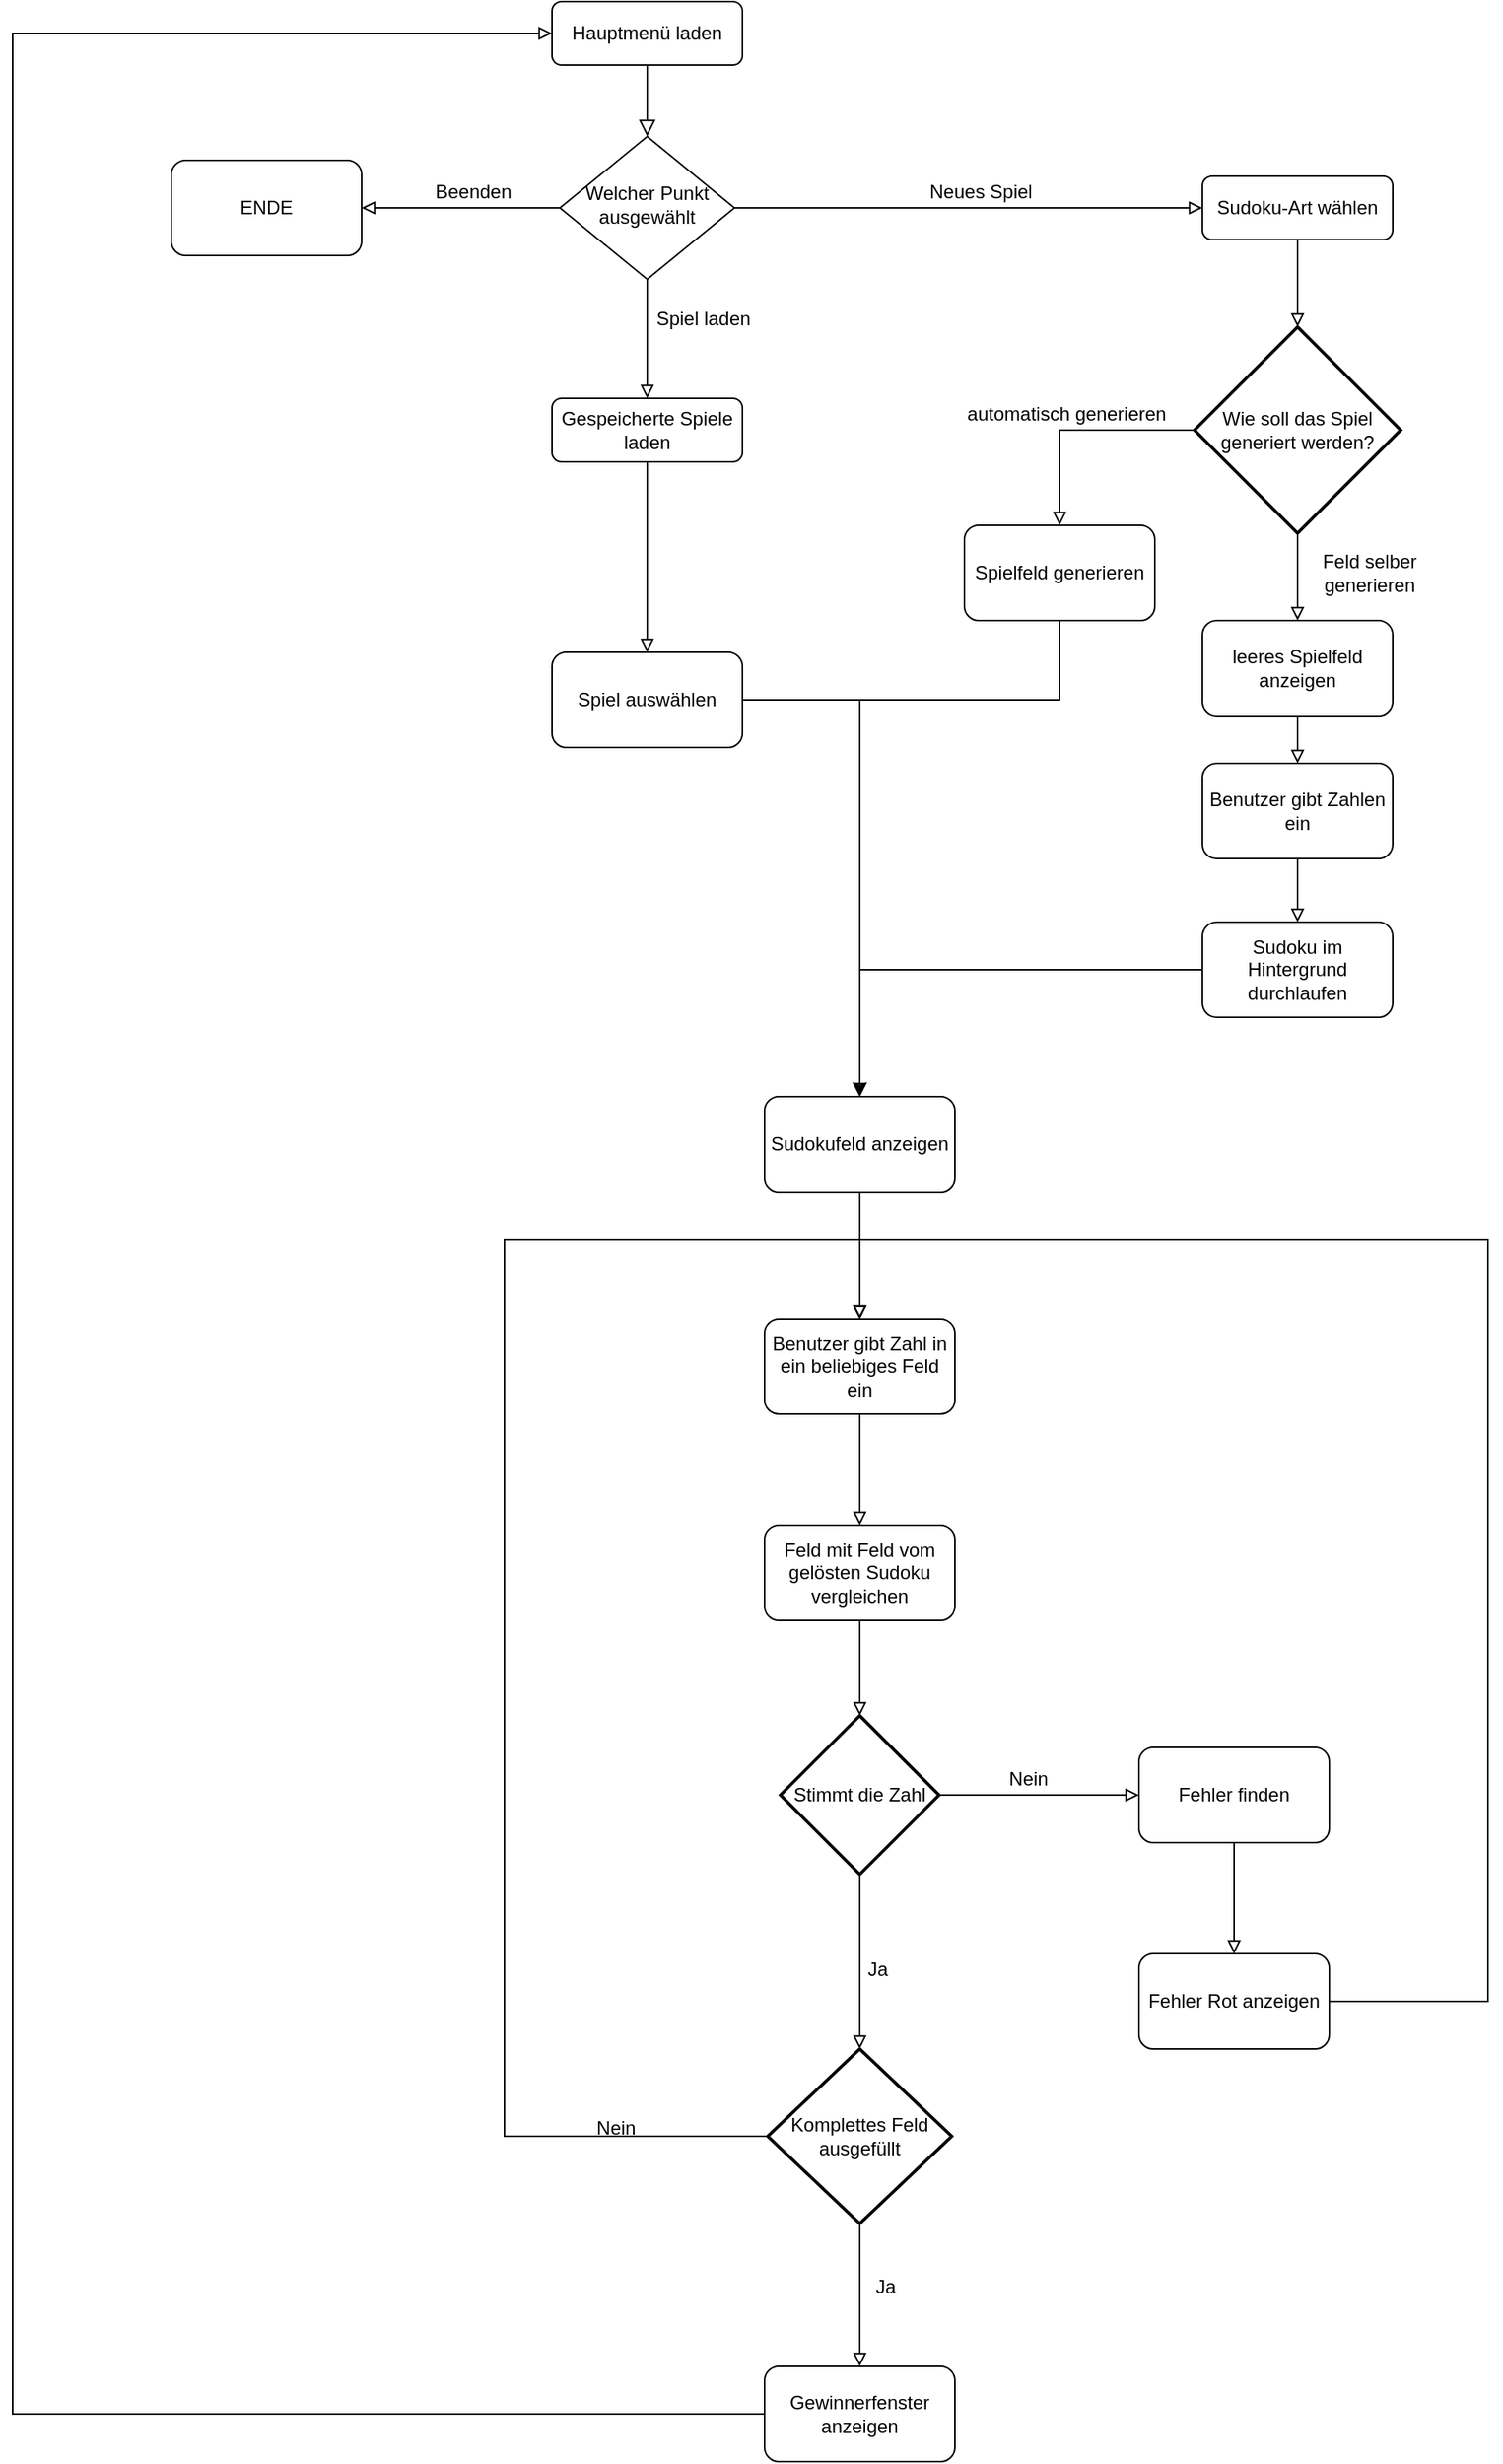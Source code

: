 <mxfile version="14.5.3" type="device"><diagram id="C5RBs43oDa-KdzZeNtuy" name="Page-1"><mxGraphModel dx="2274" dy="655" grid="1" gridSize="10" guides="1" tooltips="1" connect="1" arrows="1" fold="1" page="1" pageScale="1" pageWidth="827" pageHeight="1169" math="0" shadow="0"><root><mxCell id="WIyWlLk6GJQsqaUBKTNV-0"/><mxCell id="WIyWlLk6GJQsqaUBKTNV-1" parent="WIyWlLk6GJQsqaUBKTNV-0"/><mxCell id="WIyWlLk6GJQsqaUBKTNV-2" value="" style="rounded=0;html=1;jettySize=auto;orthogonalLoop=1;fontSize=11;endArrow=block;endFill=0;endSize=8;strokeWidth=1;shadow=0;labelBackgroundColor=none;edgeStyle=orthogonalEdgeStyle;" parent="WIyWlLk6GJQsqaUBKTNV-1" source="WIyWlLk6GJQsqaUBKTNV-3" target="WIyWlLk6GJQsqaUBKTNV-6" edge="1"><mxGeometry relative="1" as="geometry"/></mxCell><mxCell id="WIyWlLk6GJQsqaUBKTNV-3" value="Hauptmenü laden" style="rounded=1;whiteSpace=wrap;html=1;fontSize=12;glass=0;strokeWidth=1;shadow=0;" parent="WIyWlLk6GJQsqaUBKTNV-1" vertex="1"><mxGeometry x="160" y="80" width="120" height="40" as="geometry"/></mxCell><mxCell id="zFqTBzJyWlOsvzeZnZuo-2" style="edgeStyle=orthogonalEdgeStyle;rounded=0;orthogonalLoop=1;jettySize=auto;html=1;endArrow=block;endFill=0;" parent="WIyWlLk6GJQsqaUBKTNV-1" source="WIyWlLk6GJQsqaUBKTNV-6" target="WIyWlLk6GJQsqaUBKTNV-11" edge="1"><mxGeometry relative="1" as="geometry"><mxPoint x="570" y="210" as="targetPoint"/><Array as="points"/></mxGeometry></mxCell><mxCell id="zFqTBzJyWlOsvzeZnZuo-7" value="" style="edgeStyle=orthogonalEdgeStyle;rounded=0;orthogonalLoop=1;jettySize=auto;html=1;endArrow=block;endFill=0;" parent="WIyWlLk6GJQsqaUBKTNV-1" source="WIyWlLk6GJQsqaUBKTNV-6" target="WIyWlLk6GJQsqaUBKTNV-12" edge="1"><mxGeometry relative="1" as="geometry"/></mxCell><mxCell id="zFqTBzJyWlOsvzeZnZuo-53" style="edgeStyle=orthogonalEdgeStyle;rounded=0;orthogonalLoop=1;jettySize=auto;html=1;endArrow=block;endFill=0;" parent="WIyWlLk6GJQsqaUBKTNV-1" source="WIyWlLk6GJQsqaUBKTNV-6" target="zFqTBzJyWlOsvzeZnZuo-52" edge="1"><mxGeometry relative="1" as="geometry"/></mxCell><mxCell id="WIyWlLk6GJQsqaUBKTNV-6" value="Welcher Punkt ausgewählt" style="rhombus;whiteSpace=wrap;html=1;shadow=0;fontFamily=Helvetica;fontSize=12;align=center;strokeWidth=1;spacing=6;spacingTop=-4;" parent="WIyWlLk6GJQsqaUBKTNV-1" vertex="1"><mxGeometry x="165" y="165" width="110" height="90" as="geometry"/></mxCell><mxCell id="zFqTBzJyWlOsvzeZnZuo-16" value="" style="edgeStyle=orthogonalEdgeStyle;rounded=0;orthogonalLoop=1;jettySize=auto;html=1;endArrow=block;endFill=0;" parent="WIyWlLk6GJQsqaUBKTNV-1" source="WIyWlLk6GJQsqaUBKTNV-11" target="zFqTBzJyWlOsvzeZnZuo-10" edge="1"><mxGeometry relative="1" as="geometry"/></mxCell><mxCell id="WIyWlLk6GJQsqaUBKTNV-11" value="Sudoku-Art wählen" style="rounded=1;whiteSpace=wrap;html=1;fontSize=12;glass=0;strokeWidth=1;shadow=0;" parent="WIyWlLk6GJQsqaUBKTNV-1" vertex="1"><mxGeometry x="570" y="190" width="120" height="40" as="geometry"/></mxCell><mxCell id="zFqTBzJyWlOsvzeZnZuo-24" style="edgeStyle=orthogonalEdgeStyle;rounded=0;orthogonalLoop=1;jettySize=auto;html=1;endArrow=block;endFill=0;" parent="WIyWlLk6GJQsqaUBKTNV-1" source="WIyWlLk6GJQsqaUBKTNV-12" target="UYkgdElcDzD1ExT1kJqt-0" edge="1"><mxGeometry relative="1" as="geometry"><mxPoint x="330" y="790" as="targetPoint"/></mxGeometry></mxCell><mxCell id="WIyWlLk6GJQsqaUBKTNV-12" value="Gespeicherte Spiele laden" style="rounded=1;whiteSpace=wrap;html=1;fontSize=12;glass=0;strokeWidth=1;shadow=0;" parent="WIyWlLk6GJQsqaUBKTNV-1" vertex="1"><mxGeometry x="160" y="330" width="120" height="40" as="geometry"/></mxCell><mxCell id="zFqTBzJyWlOsvzeZnZuo-5" value="Neues Spiel" style="text;html=1;align=center;verticalAlign=middle;resizable=0;points=[];autosize=1;" parent="WIyWlLk6GJQsqaUBKTNV-1" vertex="1"><mxGeometry x="390" y="190" width="80" height="20" as="geometry"/></mxCell><mxCell id="zFqTBzJyWlOsvzeZnZuo-8" value="Spiel laden" style="text;html=1;align=center;verticalAlign=middle;resizable=0;points=[];autosize=1;" parent="WIyWlLk6GJQsqaUBKTNV-1" vertex="1"><mxGeometry x="220" y="270" width="70" height="20" as="geometry"/></mxCell><mxCell id="zFqTBzJyWlOsvzeZnZuo-18" value="" style="edgeStyle=orthogonalEdgeStyle;rounded=0;orthogonalLoop=1;jettySize=auto;html=1;endArrow=block;endFill=0;" parent="WIyWlLk6GJQsqaUBKTNV-1" source="zFqTBzJyWlOsvzeZnZuo-10" target="zFqTBzJyWlOsvzeZnZuo-17" edge="1"><mxGeometry relative="1" as="geometry"/></mxCell><mxCell id="zFqTBzJyWlOsvzeZnZuo-21" style="edgeStyle=orthogonalEdgeStyle;rounded=0;orthogonalLoop=1;jettySize=auto;html=1;endArrow=block;endFill=0;" parent="WIyWlLk6GJQsqaUBKTNV-1" source="zFqTBzJyWlOsvzeZnZuo-10" target="zFqTBzJyWlOsvzeZnZuo-20" edge="1"><mxGeometry relative="1" as="geometry"><Array as="points"><mxPoint x="480" y="350"/></Array></mxGeometry></mxCell><mxCell id="zFqTBzJyWlOsvzeZnZuo-10" value="Wie soll das Spiel generiert werden?" style="strokeWidth=2;html=1;shape=mxgraph.flowchart.decision;whiteSpace=wrap;" parent="WIyWlLk6GJQsqaUBKTNV-1" vertex="1"><mxGeometry x="565" y="285" width="130" height="130" as="geometry"/></mxCell><mxCell id="zFqTBzJyWlOsvzeZnZuo-30" style="edgeStyle=orthogonalEdgeStyle;rounded=0;orthogonalLoop=1;jettySize=auto;html=1;endArrow=block;endFill=0;" parent="WIyWlLk6GJQsqaUBKTNV-1" source="zFqTBzJyWlOsvzeZnZuo-17" target="zFqTBzJyWlOsvzeZnZuo-28" edge="1"><mxGeometry relative="1" as="geometry"/></mxCell><mxCell id="zFqTBzJyWlOsvzeZnZuo-17" value="leeres Spielfeld anzeigen" style="rounded=1;whiteSpace=wrap;html=1;" parent="WIyWlLk6GJQsqaUBKTNV-1" vertex="1"><mxGeometry x="570" y="470" width="120" height="60" as="geometry"/></mxCell><mxCell id="zFqTBzJyWlOsvzeZnZuo-19" value="Feld selber &lt;br&gt;generieren&lt;br&gt;" style="text;html=1;align=center;verticalAlign=middle;resizable=0;points=[];autosize=1;" parent="WIyWlLk6GJQsqaUBKTNV-1" vertex="1"><mxGeometry x="640" y="425" width="70" height="30" as="geometry"/></mxCell><mxCell id="zFqTBzJyWlOsvzeZnZuo-25" style="edgeStyle=orthogonalEdgeStyle;rounded=0;orthogonalLoop=1;jettySize=auto;html=1;endArrow=block;endFill=0;" parent="WIyWlLk6GJQsqaUBKTNV-1" source="zFqTBzJyWlOsvzeZnZuo-20" target="zFqTBzJyWlOsvzeZnZuo-23" edge="1"><mxGeometry relative="1" as="geometry"><mxPoint x="380" y="780" as="targetPoint"/><Array as="points"><mxPoint x="480" y="520"/><mxPoint x="354" y="520"/></Array></mxGeometry></mxCell><mxCell id="zFqTBzJyWlOsvzeZnZuo-20" value="Spielfeld generieren" style="rounded=1;whiteSpace=wrap;html=1;" parent="WIyWlLk6GJQsqaUBKTNV-1" vertex="1"><mxGeometry x="420" y="410" width="120" height="60" as="geometry"/></mxCell><mxCell id="zFqTBzJyWlOsvzeZnZuo-22" value="automatisch generieren" style="text;html=1;align=center;verticalAlign=middle;resizable=0;points=[];autosize=1;" parent="WIyWlLk6GJQsqaUBKTNV-1" vertex="1"><mxGeometry x="414" y="330" width="140" height="20" as="geometry"/></mxCell><mxCell id="zFqTBzJyWlOsvzeZnZuo-33" value="" style="edgeStyle=orthogonalEdgeStyle;rounded=0;orthogonalLoop=1;jettySize=auto;html=1;endArrow=block;endFill=0;" parent="WIyWlLk6GJQsqaUBKTNV-1" source="zFqTBzJyWlOsvzeZnZuo-23" target="zFqTBzJyWlOsvzeZnZuo-27" edge="1"><mxGeometry relative="1" as="geometry"/></mxCell><mxCell id="zFqTBzJyWlOsvzeZnZuo-23" value="Sudokufeld anzeigen" style="rounded=1;whiteSpace=wrap;html=1;" parent="WIyWlLk6GJQsqaUBKTNV-1" vertex="1"><mxGeometry x="294" y="770" width="120" height="60" as="geometry"/></mxCell><mxCell id="zFqTBzJyWlOsvzeZnZuo-35" value="" style="edgeStyle=orthogonalEdgeStyle;rounded=0;orthogonalLoop=1;jettySize=auto;html=1;endArrow=block;endFill=0;" parent="WIyWlLk6GJQsqaUBKTNV-1" source="zFqTBzJyWlOsvzeZnZuo-27" target="zFqTBzJyWlOsvzeZnZuo-34" edge="1"><mxGeometry relative="1" as="geometry"/></mxCell><mxCell id="zFqTBzJyWlOsvzeZnZuo-27" value="Benutzer gibt Zahl in ein beliebiges Feld ein" style="rounded=1;whiteSpace=wrap;html=1;" parent="WIyWlLk6GJQsqaUBKTNV-1" vertex="1"><mxGeometry x="294" y="910" width="120" height="60" as="geometry"/></mxCell><mxCell id="zFqTBzJyWlOsvzeZnZuo-31" style="edgeStyle=orthogonalEdgeStyle;rounded=0;orthogonalLoop=1;jettySize=auto;html=1;endArrow=block;endFill=0;" parent="WIyWlLk6GJQsqaUBKTNV-1" source="zFqTBzJyWlOsvzeZnZuo-28" target="zFqTBzJyWlOsvzeZnZuo-29" edge="1"><mxGeometry relative="1" as="geometry"/></mxCell><mxCell id="zFqTBzJyWlOsvzeZnZuo-28" value="Benutzer gibt Zahlen ein" style="rounded=1;whiteSpace=wrap;html=1;" parent="WIyWlLk6GJQsqaUBKTNV-1" vertex="1"><mxGeometry x="570" y="560" width="120" height="60" as="geometry"/></mxCell><mxCell id="zFqTBzJyWlOsvzeZnZuo-32" style="edgeStyle=orthogonalEdgeStyle;rounded=0;orthogonalLoop=1;jettySize=auto;html=1;endArrow=block;endFill=0;" parent="WIyWlLk6GJQsqaUBKTNV-1" source="zFqTBzJyWlOsvzeZnZuo-29" target="zFqTBzJyWlOsvzeZnZuo-23" edge="1"><mxGeometry relative="1" as="geometry"/></mxCell><mxCell id="zFqTBzJyWlOsvzeZnZuo-29" value="Sudoku im Hintergrund durchlaufen" style="rounded=1;whiteSpace=wrap;html=1;" parent="WIyWlLk6GJQsqaUBKTNV-1" vertex="1"><mxGeometry x="570" y="660" width="120" height="60" as="geometry"/></mxCell><mxCell id="zFqTBzJyWlOsvzeZnZuo-37" value="" style="edgeStyle=orthogonalEdgeStyle;rounded=0;orthogonalLoop=1;jettySize=auto;html=1;endArrow=block;endFill=0;" parent="WIyWlLk6GJQsqaUBKTNV-1" source="zFqTBzJyWlOsvzeZnZuo-34" target="zFqTBzJyWlOsvzeZnZuo-36" edge="1"><mxGeometry relative="1" as="geometry"/></mxCell><mxCell id="zFqTBzJyWlOsvzeZnZuo-34" value="Feld mit Feld vom gelösten Sudoku vergleichen" style="rounded=1;whiteSpace=wrap;html=1;" parent="WIyWlLk6GJQsqaUBKTNV-1" vertex="1"><mxGeometry x="294" y="1040" width="120" height="60" as="geometry"/></mxCell><mxCell id="zFqTBzJyWlOsvzeZnZuo-40" style="edgeStyle=orthogonalEdgeStyle;rounded=0;orthogonalLoop=1;jettySize=auto;html=1;endArrow=block;endFill=0;" parent="WIyWlLk6GJQsqaUBKTNV-1" source="zFqTBzJyWlOsvzeZnZuo-36" target="zFqTBzJyWlOsvzeZnZuo-38" edge="1"><mxGeometry relative="1" as="geometry"/></mxCell><mxCell id="zFqTBzJyWlOsvzeZnZuo-43" value="" style="edgeStyle=orthogonalEdgeStyle;rounded=0;orthogonalLoop=1;jettySize=auto;html=1;endArrow=block;endFill=0;" parent="WIyWlLk6GJQsqaUBKTNV-1" source="zFqTBzJyWlOsvzeZnZuo-36" target="zFqTBzJyWlOsvzeZnZuo-42" edge="1"><mxGeometry relative="1" as="geometry"/></mxCell><mxCell id="zFqTBzJyWlOsvzeZnZuo-36" value="Stimmt die Zahl" style="strokeWidth=2;html=1;shape=mxgraph.flowchart.decision;whiteSpace=wrap;" parent="WIyWlLk6GJQsqaUBKTNV-1" vertex="1"><mxGeometry x="304" y="1160" width="100" height="100" as="geometry"/></mxCell><mxCell id="zFqTBzJyWlOsvzeZnZuo-41" style="edgeStyle=orthogonalEdgeStyle;rounded=0;orthogonalLoop=1;jettySize=auto;html=1;endArrow=block;endFill=0;" parent="WIyWlLk6GJQsqaUBKTNV-1" source="zFqTBzJyWlOsvzeZnZuo-38" target="zFqTBzJyWlOsvzeZnZuo-39" edge="1"><mxGeometry relative="1" as="geometry"/></mxCell><mxCell id="zFqTBzJyWlOsvzeZnZuo-38" value="Fehler finden" style="rounded=1;whiteSpace=wrap;html=1;" parent="WIyWlLk6GJQsqaUBKTNV-1" vertex="1"><mxGeometry x="530" y="1180" width="120" height="60" as="geometry"/></mxCell><mxCell id="zFqTBzJyWlOsvzeZnZuo-46" style="edgeStyle=orthogonalEdgeStyle;rounded=0;orthogonalLoop=1;jettySize=auto;html=1;endArrow=block;endFill=0;" parent="WIyWlLk6GJQsqaUBKTNV-1" source="zFqTBzJyWlOsvzeZnZuo-39" target="zFqTBzJyWlOsvzeZnZuo-27" edge="1"><mxGeometry relative="1" as="geometry"><Array as="points"><mxPoint x="750" y="1340"/><mxPoint x="750" y="860"/><mxPoint x="354" y="860"/></Array></mxGeometry></mxCell><mxCell id="zFqTBzJyWlOsvzeZnZuo-39" value="Fehler Rot anzeigen" style="rounded=1;whiteSpace=wrap;html=1;" parent="WIyWlLk6GJQsqaUBKTNV-1" vertex="1"><mxGeometry x="530" y="1310" width="120" height="60" as="geometry"/></mxCell><mxCell id="zFqTBzJyWlOsvzeZnZuo-47" style="edgeStyle=orthogonalEdgeStyle;rounded=0;orthogonalLoop=1;jettySize=auto;html=1;endArrow=block;endFill=0;exitX=0;exitY=0.5;exitDx=0;exitDy=0;exitPerimeter=0;" parent="WIyWlLk6GJQsqaUBKTNV-1" source="zFqTBzJyWlOsvzeZnZuo-42" target="zFqTBzJyWlOsvzeZnZuo-27" edge="1"><mxGeometry relative="1" as="geometry"><mxPoint x="354" y="860" as="targetPoint"/><Array as="points"><mxPoint x="130" y="1425"/><mxPoint x="130" y="860"/><mxPoint x="354" y="860"/></Array></mxGeometry></mxCell><mxCell id="zFqTBzJyWlOsvzeZnZuo-50" style="edgeStyle=orthogonalEdgeStyle;rounded=0;orthogonalLoop=1;jettySize=auto;html=1;endArrow=block;endFill=0;" parent="WIyWlLk6GJQsqaUBKTNV-1" source="zFqTBzJyWlOsvzeZnZuo-42" target="zFqTBzJyWlOsvzeZnZuo-49" edge="1"><mxGeometry relative="1" as="geometry"/></mxCell><mxCell id="zFqTBzJyWlOsvzeZnZuo-42" value="Komplettes Feld ausgefüllt" style="strokeWidth=2;html=1;shape=mxgraph.flowchart.decision;whiteSpace=wrap;" parent="WIyWlLk6GJQsqaUBKTNV-1" vertex="1"><mxGeometry x="296" y="1370" width="116" height="110" as="geometry"/></mxCell><mxCell id="zFqTBzJyWlOsvzeZnZuo-44" value="Nein" style="text;html=1;align=center;verticalAlign=middle;resizable=0;points=[];autosize=1;" parent="WIyWlLk6GJQsqaUBKTNV-1" vertex="1"><mxGeometry x="440" y="1190" width="40" height="20" as="geometry"/></mxCell><mxCell id="zFqTBzJyWlOsvzeZnZuo-45" value="Ja" style="text;html=1;align=center;verticalAlign=middle;resizable=0;points=[];autosize=1;" parent="WIyWlLk6GJQsqaUBKTNV-1" vertex="1"><mxGeometry x="350" y="1310" width="30" height="20" as="geometry"/></mxCell><mxCell id="zFqTBzJyWlOsvzeZnZuo-48" value="Nein" style="text;html=1;align=center;verticalAlign=middle;resizable=0;points=[];autosize=1;" parent="WIyWlLk6GJQsqaUBKTNV-1" vertex="1"><mxGeometry x="180" y="1410" width="40" height="20" as="geometry"/></mxCell><mxCell id="zFqTBzJyWlOsvzeZnZuo-55" style="edgeStyle=orthogonalEdgeStyle;rounded=0;orthogonalLoop=1;jettySize=auto;html=1;entryX=0;entryY=0.5;entryDx=0;entryDy=0;endArrow=block;endFill=0;" parent="WIyWlLk6GJQsqaUBKTNV-1" source="zFqTBzJyWlOsvzeZnZuo-49" target="WIyWlLk6GJQsqaUBKTNV-3" edge="1"><mxGeometry relative="1" as="geometry"><Array as="points"><mxPoint x="-180" y="1600"/><mxPoint x="-180" y="100"/></Array></mxGeometry></mxCell><mxCell id="zFqTBzJyWlOsvzeZnZuo-49" value="Gewinnerfenster anzeigen" style="rounded=1;whiteSpace=wrap;html=1;" parent="WIyWlLk6GJQsqaUBKTNV-1" vertex="1"><mxGeometry x="294" y="1570" width="120" height="60" as="geometry"/></mxCell><mxCell id="zFqTBzJyWlOsvzeZnZuo-51" value="Ja" style="text;html=1;align=center;verticalAlign=middle;resizable=0;points=[];autosize=1;" parent="WIyWlLk6GJQsqaUBKTNV-1" vertex="1"><mxGeometry x="355" y="1510" width="30" height="20" as="geometry"/></mxCell><mxCell id="zFqTBzJyWlOsvzeZnZuo-52" value="ENDE" style="rounded=1;whiteSpace=wrap;html=1;" parent="WIyWlLk6GJQsqaUBKTNV-1" vertex="1"><mxGeometry x="-80" y="180" width="120" height="60" as="geometry"/></mxCell><mxCell id="zFqTBzJyWlOsvzeZnZuo-54" value="Beenden&lt;br&gt;" style="text;html=1;align=center;verticalAlign=middle;resizable=0;points=[];autosize=1;" parent="WIyWlLk6GJQsqaUBKTNV-1" vertex="1"><mxGeometry x="80" y="190" width="60" height="20" as="geometry"/></mxCell><mxCell id="UYkgdElcDzD1ExT1kJqt-1" style="edgeStyle=orthogonalEdgeStyle;rounded=0;orthogonalLoop=1;jettySize=auto;html=1;" edge="1" parent="WIyWlLk6GJQsqaUBKTNV-1" source="UYkgdElcDzD1ExT1kJqt-0" target="zFqTBzJyWlOsvzeZnZuo-23"><mxGeometry relative="1" as="geometry"/></mxCell><mxCell id="UYkgdElcDzD1ExT1kJqt-0" value="Spiel auswählen" style="rounded=1;whiteSpace=wrap;html=1;" vertex="1" parent="WIyWlLk6GJQsqaUBKTNV-1"><mxGeometry x="160" y="490" width="120" height="60" as="geometry"/></mxCell></root></mxGraphModel></diagram></mxfile>